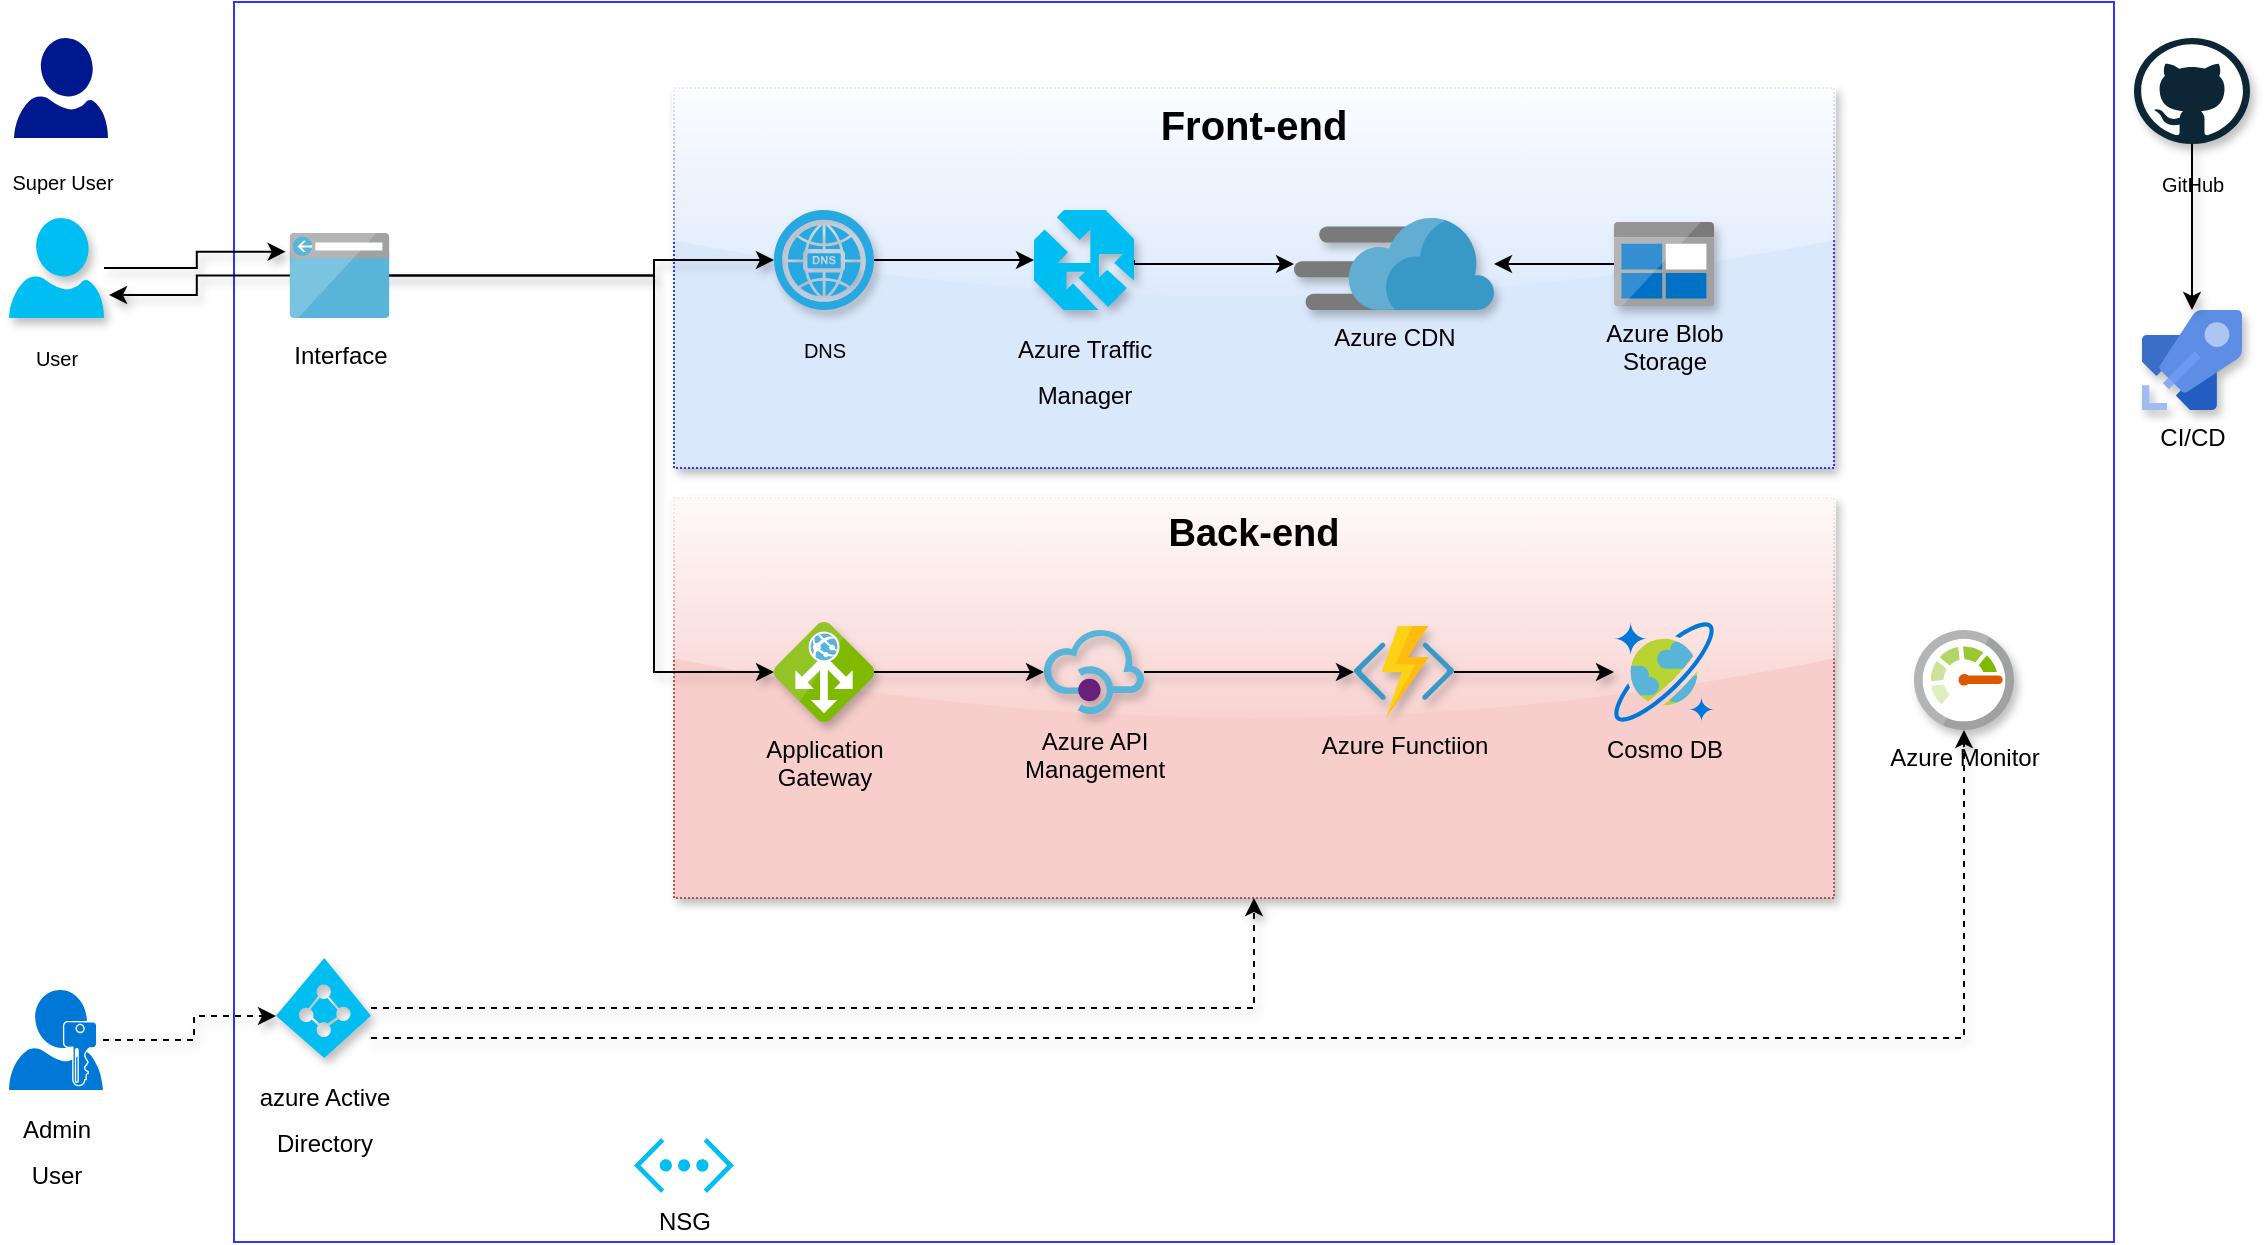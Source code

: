<mxfile version="12.3.2" type="device" pages="1"><diagram id="WI9T0HZ2pTsCkuznbFz-" name="Page-1"><mxGraphModel dx="1362" dy="816" grid="1" gridSize="10" guides="1" tooltips="1" connect="1" arrows="1" fold="1" page="1" pageScale="1" pageWidth="1169" pageHeight="827" math="0" shadow="0"><root><mxCell id="0"/><mxCell id="1" parent="0"/><mxCell id="JYMB3z2J4C4wv0fvtqMu-23" value="" style="rounded=0;whiteSpace=wrap;html=1;shadow=0;glass=0;comic=0;labelBackgroundColor=none;strokeColor=#3333FF;fontSize=19;fontColor=none;noLabel=1;fillColor=#ffffff;align=left;" parent="1" vertex="1"><mxGeometry x="140" y="12" width="940" height="620" as="geometry"/></mxCell><mxCell id="AcxdMaKK0mU5kZiv2lnr-4" value="Front-end" style="rounded=0;whiteSpace=wrap;html=1;fillColor=#dae8fc;strokeColor=#3333FF;verticalAlign=top;labelBackgroundColor=none;labelBorderColor=none;dashed=1;shadow=1;glass=1;fontStyle=1;fontSize=20;dashPattern=1 1;" parent="1" vertex="1"><mxGeometry x="360" y="55" width="580" height="190" as="geometry"/></mxCell><mxCell id="JYMB3z2J4C4wv0fvtqMu-3" value="Back-end" style="rounded=0;whiteSpace=wrap;html=1;fillColor=#f8cecc;strokeColor=#b85450;verticalAlign=top;dashed=1;shadow=1;comic=0;glass=1;fontStyle=1;fontSize=19;dashPattern=1 1;" parent="1" vertex="1"><mxGeometry x="360" y="260" width="580" height="200" as="geometry"/></mxCell><mxCell id="JYMB3z2J4C4wv0fvtqMu-34" style="edgeStyle=orthogonalEdgeStyle;rounded=0;orthogonalLoop=1;jettySize=auto;html=1;entryX=1.053;entryY=0.77;entryDx=0;entryDy=0;entryPerimeter=0;shadow=1;labelBackgroundColor=#3333FF;strokeWidth=1;gradientColor=none;fontSize=20;fontColor=#3333FF;" parent="1" source="AcxdMaKK0mU5kZiv2lnr-12" target="JYMB3z2J4C4wv0fvtqMu-20" edge="1"><mxGeometry relative="1" as="geometry"/></mxCell><mxCell id="JYMB3z2J4C4wv0fvtqMu-41" style="edgeStyle=orthogonalEdgeStyle;rounded=0;orthogonalLoop=1;jettySize=auto;html=1;entryX=0;entryY=0.5;entryDx=0;entryDy=0;entryPerimeter=0;shadow=1;labelBackgroundColor=#3333FF;strokeWidth=1;gradientColor=none;fontSize=20;fontColor=#3333FF;" parent="1" source="AcxdMaKK0mU5kZiv2lnr-12" target="JYMB3z2J4C4wv0fvtqMu-22" edge="1"><mxGeometry relative="1" as="geometry"><Array as="points"><mxPoint x="350" y="149"/><mxPoint x="350" y="141"/></Array></mxGeometry></mxCell><mxCell id="JYMB3z2J4C4wv0fvtqMu-42" style="edgeStyle=orthogonalEdgeStyle;rounded=0;orthogonalLoop=1;jettySize=auto;html=1;entryX=0;entryY=0.5;entryDx=0;entryDy=0;entryPerimeter=0;shadow=1;labelBackgroundColor=#3333FF;strokeWidth=1;gradientColor=none;fontSize=20;fontColor=#3333FF;" parent="1" source="AcxdMaKK0mU5kZiv2lnr-12" target="JYMB3z2J4C4wv0fvtqMu-14" edge="1"><mxGeometry relative="1" as="geometry"><Array as="points"><mxPoint x="350" y="149"/><mxPoint x="350" y="347"/></Array></mxGeometry></mxCell><mxCell id="AcxdMaKK0mU5kZiv2lnr-12" value="Interface" style="aspect=fixed;html=1;perimeter=none;align=center;shadow=0;dashed=0;image;fontSize=12;image=img/lib/mscae/Browser.svg;spacingTop=5;" parent="1" vertex="1"><mxGeometry x="167.75" y="127.5" width="50" height="42.5" as="geometry"/></mxCell><mxCell id="koltU-zJnDMBMkjXc3hU-2" value="" style="edgeStyle=orthogonalEdgeStyle;rounded=0;orthogonalLoop=1;jettySize=auto;html=1;exitX=1;exitY=0.5;exitDx=0;exitDy=0;exitPerimeter=0;" parent="1" source="JYMB3z2J4C4wv0fvtqMu-5" target="JYMB3z2J4C4wv0fvtqMu-38" edge="1"><mxGeometry relative="1" as="geometry"><Array as="points"><mxPoint x="590" y="143"/></Array></mxGeometry></mxCell><mxCell id="JYMB3z2J4C4wv0fvtqMu-5" value="&lt;font style=&quot;font-size: 12px&quot;&gt;Azure Traffic&lt;br&gt;Manager&lt;/font&gt;" style="verticalLabelPosition=bottom;html=1;verticalAlign=top;align=center;strokeColor=none;fillColor=#00BEF2;shape=mxgraph.azure.traffic_manager;pointerEvents=1;rounded=0;shadow=1;glass=1;dashed=1;dashPattern=1 1;comic=0;labelBackgroundColor=none;fontSize=19;" parent="1" vertex="1"><mxGeometry x="540" y="116" width="50" height="50" as="geometry"/></mxCell><mxCell id="JYMB3z2J4C4wv0fvtqMu-39" style="edgeStyle=orthogonalEdgeStyle;rounded=0;orthogonalLoop=1;jettySize=auto;html=1;entryX=0.5;entryY=1;entryDx=0;entryDy=0;shadow=1;dashed=1;labelBackgroundColor=#3333FF;strokeWidth=1;gradientColor=none;fontSize=20;fontColor=#3333FF;" parent="1" source="JYMB3z2J4C4wv0fvtqMu-10" target="JYMB3z2J4C4wv0fvtqMu-3" edge="1"><mxGeometry relative="1" as="geometry"/></mxCell><mxCell id="JYMB3z2J4C4wv0fvtqMu-40" style="edgeStyle=orthogonalEdgeStyle;rounded=0;orthogonalLoop=1;jettySize=auto;html=1;shadow=1;dashed=1;labelBackgroundColor=#3333FF;strokeWidth=1;gradientColor=none;fontSize=20;fontColor=#3333FF;" parent="1" source="JYMB3z2J4C4wv0fvtqMu-10" target="JYMB3z2J4C4wv0fvtqMu-13" edge="1"><mxGeometry relative="1" as="geometry"><Array as="points"><mxPoint x="1005" y="530"/></Array></mxGeometry></mxCell><mxCell id="JYMB3z2J4C4wv0fvtqMu-10" value="&lt;font style=&quot;font-size: 12px&quot;&gt;azure Active&lt;br&gt;Directory&lt;/font&gt;" style="verticalLabelPosition=bottom;html=1;verticalAlign=top;align=center;strokeColor=none;fillColor=#00BEF2;shape=mxgraph.azure.azure_active_directory;rounded=0;shadow=1;glass=1;dashed=1;dashPattern=1 1;comic=0;labelBackgroundColor=none;fontSize=19;" parent="1" vertex="1"><mxGeometry x="161" y="490" width="47.5" height="50" as="geometry"/></mxCell><mxCell id="JYMB3z2J4C4wv0fvtqMu-49" style="edgeStyle=orthogonalEdgeStyle;rounded=0;orthogonalLoop=1;jettySize=auto;html=1;shadow=1;labelBackgroundColor=#3333FF;strokeWidth=1;gradientColor=none;fontSize=20;fontColor=#3333FF;" parent="1" source="JYMB3z2J4C4wv0fvtqMu-11" target="JYMB3z2J4C4wv0fvtqMu-12" edge="1"><mxGeometry relative="1" as="geometry"/></mxCell><mxCell id="JYMB3z2J4C4wv0fvtqMu-11" value="Azure API&lt;br&gt;Management" style="aspect=fixed;html=1;points=[];align=center;image;fontSize=12;image=img/lib/mscae/API_Management.svg;rounded=0;shadow=1;glass=1;dashed=1;dashPattern=1 1;comic=0;labelBackgroundColor=none;strokeColor=#000000;" parent="1" vertex="1"><mxGeometry x="545" y="326" width="50" height="42" as="geometry"/></mxCell><mxCell id="JYMB3z2J4C4wv0fvtqMu-50" style="edgeStyle=orthogonalEdgeStyle;rounded=0;orthogonalLoop=1;jettySize=auto;html=1;shadow=1;labelBackgroundColor=#3333FF;strokeWidth=1;gradientColor=none;fontSize=20;fontColor=#3333FF;" parent="1" source="JYMB3z2J4C4wv0fvtqMu-12" target="JYMB3z2J4C4wv0fvtqMu-47" edge="1"><mxGeometry relative="1" as="geometry"/></mxCell><mxCell id="JYMB3z2J4C4wv0fvtqMu-12" value="Azure Functiion" style="aspect=fixed;html=1;points=[];align=center;image;fontSize=12;image=img/lib/mscae/Functions.svg;rounded=0;shadow=1;glass=1;dashed=1;dashPattern=1 1;comic=0;labelBackgroundColor=none;strokeColor=#000000;" parent="1" vertex="1"><mxGeometry x="700" y="324" width="50" height="46" as="geometry"/></mxCell><mxCell id="JYMB3z2J4C4wv0fvtqMu-13" value="Azure Monitor" style="aspect=fixed;html=1;points=[];align=center;image;fontSize=12;image=img/lib/mscae/Monitor.svg;rounded=0;shadow=1;glass=1;dashed=1;dashPattern=1 1;comic=0;labelBackgroundColor=none;strokeColor=#000000;" parent="1" vertex="1"><mxGeometry x="980" y="326" width="50" height="50" as="geometry"/></mxCell><mxCell id="JYMB3z2J4C4wv0fvtqMu-48" style="edgeStyle=orthogonalEdgeStyle;rounded=0;orthogonalLoop=1;jettySize=auto;html=1;shadow=1;labelBackgroundColor=#3333FF;strokeWidth=1;gradientColor=none;fontSize=20;fontColor=#3333FF;" parent="1" source="JYMB3z2J4C4wv0fvtqMu-14" target="JYMB3z2J4C4wv0fvtqMu-11" edge="1"><mxGeometry relative="1" as="geometry"/></mxCell><mxCell id="JYMB3z2J4C4wv0fvtqMu-14" value="Application&lt;br&gt;Gateway" style="aspect=fixed;html=1;points=[];align=center;image;fontSize=12;image=img/lib/mscae/Application_Gateway.svg;rounded=0;shadow=1;glass=1;dashed=1;dashPattern=1 1;comic=0;labelBackgroundColor=none;strokeColor=#000000;" parent="1" vertex="1"><mxGeometry x="410" y="322" width="50" height="50" as="geometry"/></mxCell><mxCell id="JYMB3z2J4C4wv0fvtqMu-15" value="CI/CD" style="aspect=fixed;html=1;points=[];align=center;image;fontSize=12;image=img/lib/mscae/Azure_Pipelines&#9;.svg;rounded=0;shadow=1;glass=1;dashed=1;dashPattern=1 1;comic=0;labelBackgroundColor=none;strokeColor=#000000;" parent="1" vertex="1"><mxGeometry x="1094" y="166" width="50" height="50" as="geometry"/></mxCell><mxCell id="JYMB3z2J4C4wv0fvtqMu-37" style="edgeStyle=orthogonalEdgeStyle;rounded=0;orthogonalLoop=1;jettySize=auto;html=1;entryX=0;entryY=0.58;entryDx=0;entryDy=0;entryPerimeter=0;shadow=1;labelBackgroundColor=#3333FF;strokeWidth=1;gradientColor=none;fontSize=20;fontColor=#3333FF;dashed=1;" parent="1" source="JYMB3z2J4C4wv0fvtqMu-16" target="JYMB3z2J4C4wv0fvtqMu-10" edge="1"><mxGeometry relative="1" as="geometry"><Array as="points"><mxPoint x="120" y="531"/><mxPoint x="120" y="519"/></Array></mxGeometry></mxCell><mxCell id="JYMB3z2J4C4wv0fvtqMu-16" value="&lt;font style=&quot;font-size: 12px&quot;&gt;Admin&lt;br&gt;User&lt;/font&gt;" style="aspect=fixed;pointerEvents=1;shadow=0;dashed=0;html=1;strokeColor=none;labelPosition=center;verticalLabelPosition=bottom;verticalAlign=top;align=center;shape=mxgraph.mscae.enterprise.user_permissions;fillColor=#0078D7;rounded=0;glass=1;dashPattern=1 1;comic=0;labelBackgroundColor=none;fontSize=19;" parent="1" vertex="1"><mxGeometry x="27.5" y="506" width="47" height="50" as="geometry"/></mxCell><mxCell id="JYMB3z2J4C4wv0fvtqMu-35" style="edgeStyle=orthogonalEdgeStyle;rounded=0;orthogonalLoop=1;jettySize=auto;html=1;shadow=1;labelBackgroundColor=#3333FF;strokeWidth=1;gradientColor=none;fontSize=20;fontColor=#3333FF;entryX=-0.038;entryY=0.22;entryDx=0;entryDy=0;entryPerimeter=0;" parent="1" source="JYMB3z2J4C4wv0fvtqMu-20" target="AcxdMaKK0mU5kZiv2lnr-12" edge="1"><mxGeometry relative="1" as="geometry"/></mxCell><mxCell id="JYMB3z2J4C4wv0fvtqMu-20" value="&lt;font size=&quot;1&quot;&gt;User&lt;/font&gt;" style="verticalLabelPosition=bottom;html=1;verticalAlign=top;align=center;strokeColor=none;fillColor=#00BEF2;shape=mxgraph.azure.user;rounded=0;shadow=1;glass=1;dashed=1;dashPattern=1 1;comic=0;labelBackgroundColor=none;fontSize=19;" parent="1" vertex="1"><mxGeometry x="27.5" y="120" width="47.5" height="50" as="geometry"/></mxCell><mxCell id="koltU-zJnDMBMkjXc3hU-3" style="edgeStyle=orthogonalEdgeStyle;rounded=0;orthogonalLoop=1;jettySize=auto;html=1;entryX=0;entryY=0.5;entryDx=0;entryDy=0;entryPerimeter=0;" parent="1" source="JYMB3z2J4C4wv0fvtqMu-22" target="JYMB3z2J4C4wv0fvtqMu-5" edge="1"><mxGeometry relative="1" as="geometry"/></mxCell><mxCell id="JYMB3z2J4C4wv0fvtqMu-22" value="&lt;font size=&quot;1&quot;&gt;DNS&lt;/font&gt;" style="verticalLabelPosition=bottom;html=1;fillColor=#28A8E0;verticalAlign=top;points=[[0.145,0.145,0],[0.856,0.145,0],[0.855,0.855,0],[0.145,0.855,0],[0.5,0,0], [1,0.5,0], [0.5,1,0],[0,0.5,0]];pointerEvents=1;align=center;shape=mxgraph.cisco_safe.capability.dns;rounded=0;shadow=1;glass=1;dashed=1;dashPattern=1 1;comic=0;labelBackgroundColor=none;strokeColor=#000000;fontSize=19;" parent="1" vertex="1"><mxGeometry x="410" y="116" width="50" height="50" as="geometry"/></mxCell><mxCell id="JYMB3z2J4C4wv0fvtqMu-43" style="edgeStyle=orthogonalEdgeStyle;rounded=0;orthogonalLoop=1;jettySize=auto;html=1;shadow=1;labelBackgroundColor=#3333FF;strokeWidth=1;gradientColor=none;fontSize=20;fontColor=#3333FF;" parent="1" source="JYMB3z2J4C4wv0fvtqMu-24" target="JYMB3z2J4C4wv0fvtqMu-15" edge="1"><mxGeometry relative="1" as="geometry"/></mxCell><mxCell id="JYMB3z2J4C4wv0fvtqMu-24" value="&lt;font size=&quot;1&quot;&gt;GitHub&lt;/font&gt;" style="dashed=0;outlineConnect=0;html=1;align=center;labelPosition=center;verticalLabelPosition=bottom;verticalAlign=top;shape=mxgraph.weblogos.github;rounded=0;shadow=1;glass=1;comic=0;labelBackgroundColor=none;strokeColor=#3333FF;fillColor=none;fontSize=19;fontColor=none;" parent="1" vertex="1"><mxGeometry x="1090" y="30" width="58" height="53" as="geometry"/></mxCell><mxCell id="koltU-zJnDMBMkjXc3hU-1" style="edgeStyle=orthogonalEdgeStyle;rounded=0;orthogonalLoop=1;jettySize=auto;html=1;" parent="1" source="JYMB3z2J4C4wv0fvtqMu-36" target="JYMB3z2J4C4wv0fvtqMu-38" edge="1"><mxGeometry relative="1" as="geometry"/></mxCell><mxCell id="JYMB3z2J4C4wv0fvtqMu-36" value="Azure Blob&lt;br&gt;Storage" style="aspect=fixed;html=1;points=[];align=center;image;fontSize=12;image=img/lib/mscae/BlobBlock.svg;rounded=0;shadow=1;glass=1;dashed=1;comic=0;labelBackgroundColor=none;strokeColor=#3333FF;fillColor=none;" parent="1" vertex="1"><mxGeometry x="830" y="122" width="50" height="42" as="geometry"/></mxCell><mxCell id="JYMB3z2J4C4wv0fvtqMu-38" value="Azure CDN" style="aspect=fixed;html=1;points=[];align=center;image;fontSize=12;image=img/lib/mscae/Content_Delivery_Network.svg;rounded=0;shadow=1;glass=1;dashed=1;comic=0;labelBackgroundColor=none;strokeColor=#3333FF;fillColor=none;" parent="1" vertex="1"><mxGeometry x="670" y="120" width="100" height="46" as="geometry"/></mxCell><mxCell id="JYMB3z2J4C4wv0fvtqMu-47" value="Cosmo DB" style="aspect=fixed;html=1;points=[];align=center;image;fontSize=12;image=img/lib/mscae/CosmosDB.svg;rounded=0;shadow=0;glass=0;comic=0;labelBackgroundColor=none;strokeColor=#3333FF;fillColor=#ffffff;" parent="1" vertex="1"><mxGeometry x="830" y="322" width="50" height="50" as="geometry"/></mxCell><mxCell id="JYMB3z2J4C4wv0fvtqMu-52" value="&lt;font color=&quot;#000000&quot; size=&quot;1&quot;&gt;Super User&lt;/font&gt;" style="aspect=fixed;pointerEvents=1;shadow=0;dashed=0;html=1;strokeColor=none;labelPosition=center;verticalLabelPosition=bottom;verticalAlign=top;align=center;fillColor=#00188D;shape=mxgraph.azure.user;rounded=0;glass=0;comic=0;labelBackgroundColor=none;fontSize=20;fontColor=#3333FF;" parent="1" vertex="1"><mxGeometry x="30" y="30" width="47" height="50" as="geometry"/></mxCell><mxCell id="C3v_ruRd7a5jVc0Ds3Jy-1" value="NSG" style="verticalLabelPosition=bottom;html=1;verticalAlign=top;align=center;strokeColor=none;fillColor=#00BEF2;shape=mxgraph.azure.virtual_network;pointerEvents=1;" vertex="1" parent="1"><mxGeometry x="340" y="580" width="50" height="27.5" as="geometry"/></mxCell></root></mxGraphModel></diagram></mxfile>
